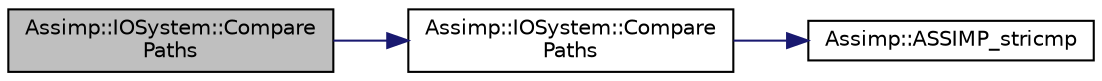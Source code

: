 digraph "Assimp::IOSystem::ComparePaths"
{
  edge [fontname="Helvetica",fontsize="10",labelfontname="Helvetica",labelfontsize="10"];
  node [fontname="Helvetica",fontsize="10",shape=record];
  rankdir="LR";
  Node1 [label="Assimp::IOSystem::Compare\lPaths",height=0.2,width=0.4,color="black", fillcolor="grey75", style="filled", fontcolor="black"];
  Node1 -> Node2 [color="midnightblue",fontsize="10",style="solid",fontname="Helvetica"];
  Node2 [label="Assimp::IOSystem::Compare\lPaths",height=0.2,width=0.4,color="black", fillcolor="white", style="filled",URL="$class_assimp_1_1_i_o_system.html#aeb9bb9a0c240ea39d2a06845c7616ffc",tooltip="Compares two paths and check whether the point to identical files. "];
  Node2 -> Node3 [color="midnightblue",fontsize="10",style="solid",fontname="Helvetica"];
  Node3 [label="Assimp::ASSIMP_stricmp",height=0.2,width=0.4,color="black", fillcolor="white", style="filled",URL="$namespace_assimp.html#a72851b2740829d0e26ee31da7af20ce6",tooltip="Helper function to do platform independent string comparison. "];
}
